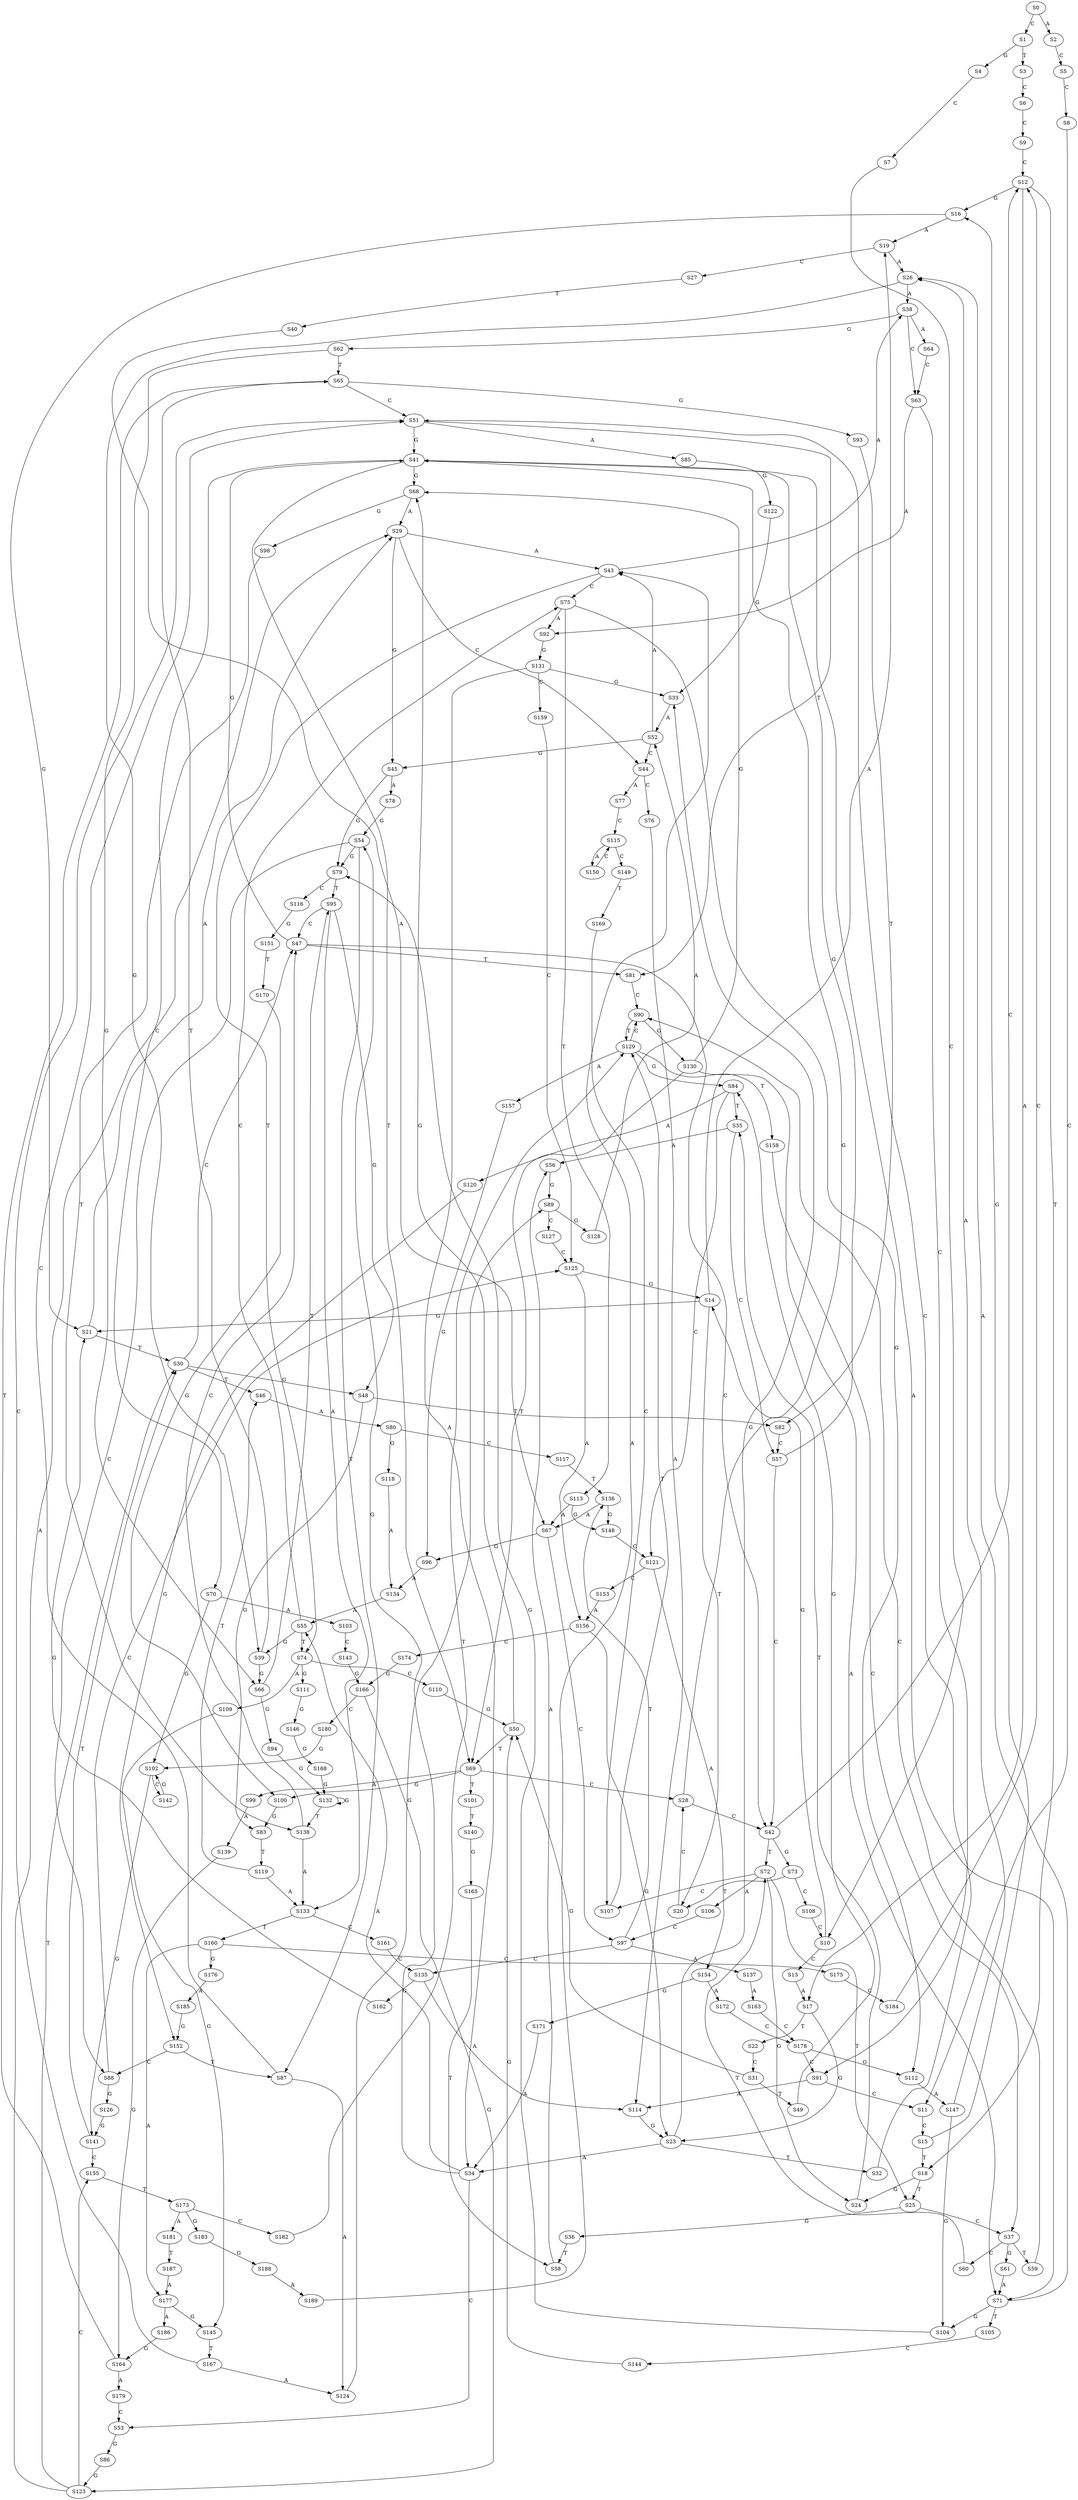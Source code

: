 strict digraph  {
	S0 -> S1 [ label = C ];
	S0 -> S2 [ label = A ];
	S1 -> S3 [ label = T ];
	S1 -> S4 [ label = G ];
	S2 -> S5 [ label = C ];
	S3 -> S6 [ label = C ];
	S4 -> S7 [ label = C ];
	S5 -> S8 [ label = C ];
	S6 -> S9 [ label = C ];
	S7 -> S10 [ label = C ];
	S8 -> S11 [ label = C ];
	S9 -> S12 [ label = C ];
	S10 -> S13 [ label = C ];
	S10 -> S14 [ label = G ];
	S11 -> S15 [ label = C ];
	S12 -> S16 [ label = G ];
	S12 -> S17 [ label = A ];
	S12 -> S18 [ label = T ];
	S13 -> S17 [ label = A ];
	S14 -> S19 [ label = A ];
	S14 -> S20 [ label = T ];
	S14 -> S21 [ label = G ];
	S15 -> S16 [ label = G ];
	S15 -> S18 [ label = T ];
	S16 -> S19 [ label = A ];
	S16 -> S21 [ label = G ];
	S17 -> S22 [ label = T ];
	S17 -> S23 [ label = G ];
	S18 -> S24 [ label = G ];
	S18 -> S25 [ label = T ];
	S19 -> S26 [ label = A ];
	S19 -> S27 [ label = C ];
	S20 -> S28 [ label = C ];
	S21 -> S29 [ label = A ];
	S21 -> S30 [ label = T ];
	S22 -> S31 [ label = C ];
	S23 -> S32 [ label = T ];
	S23 -> S33 [ label = G ];
	S23 -> S34 [ label = A ];
	S24 -> S35 [ label = T ];
	S25 -> S36 [ label = G ];
	S25 -> S37 [ label = C ];
	S26 -> S38 [ label = A ];
	S26 -> S39 [ label = G ];
	S27 -> S40 [ label = T ];
	S28 -> S41 [ label = G ];
	S28 -> S42 [ label = C ];
	S29 -> S43 [ label = A ];
	S29 -> S44 [ label = C ];
	S29 -> S45 [ label = G ];
	S30 -> S46 [ label = T ];
	S30 -> S47 [ label = C ];
	S30 -> S48 [ label = G ];
	S31 -> S49 [ label = T ];
	S31 -> S50 [ label = G ];
	S32 -> S51 [ label = C ];
	S33 -> S52 [ label = A ];
	S34 -> S53 [ label = C ];
	S34 -> S54 [ label = G ];
	S34 -> S55 [ label = A ];
	S35 -> S56 [ label = A ];
	S35 -> S57 [ label = C ];
	S36 -> S58 [ label = T ];
	S37 -> S59 [ label = T ];
	S37 -> S60 [ label = C ];
	S37 -> S61 [ label = G ];
	S38 -> S62 [ label = G ];
	S38 -> S63 [ label = C ];
	S38 -> S64 [ label = A ];
	S39 -> S65 [ label = T ];
	S39 -> S66 [ label = G ];
	S40 -> S67 [ label = A ];
	S41 -> S68 [ label = G ];
	S41 -> S69 [ label = T ];
	S41 -> S70 [ label = C ];
	S41 -> S71 [ label = A ];
	S42 -> S72 [ label = T ];
	S42 -> S12 [ label = C ];
	S42 -> S73 [ label = G ];
	S43 -> S74 [ label = T ];
	S43 -> S75 [ label = C ];
	S43 -> S38 [ label = A ];
	S44 -> S76 [ label = C ];
	S44 -> S77 [ label = A ];
	S45 -> S78 [ label = A ];
	S45 -> S79 [ label = G ];
	S46 -> S80 [ label = A ];
	S47 -> S42 [ label = C ];
	S47 -> S41 [ label = G ];
	S47 -> S81 [ label = T ];
	S48 -> S82 [ label = T ];
	S48 -> S83 [ label = G ];
	S49 -> S84 [ label = G ];
	S50 -> S68 [ label = G ];
	S50 -> S69 [ label = T ];
	S51 -> S81 [ label = T ];
	S51 -> S41 [ label = G ];
	S51 -> S85 [ label = A ];
	S52 -> S43 [ label = A ];
	S52 -> S44 [ label = C ];
	S52 -> S45 [ label = G ];
	S53 -> S86 [ label = G ];
	S54 -> S87 [ label = T ];
	S54 -> S88 [ label = C ];
	S54 -> S79 [ label = G ];
	S55 -> S74 [ label = T ];
	S55 -> S75 [ label = C ];
	S55 -> S39 [ label = G ];
	S56 -> S89 [ label = G ];
	S57 -> S41 [ label = G ];
	S57 -> S42 [ label = C ];
	S58 -> S56 [ label = A ];
	S59 -> S90 [ label = C ];
	S60 -> S72 [ label = T ];
	S61 -> S71 [ label = A ];
	S62 -> S65 [ label = T ];
	S62 -> S66 [ label = G ];
	S63 -> S91 [ label = C ];
	S63 -> S92 [ label = A ];
	S64 -> S63 [ label = C ];
	S65 -> S93 [ label = G ];
	S65 -> S51 [ label = C ];
	S66 -> S94 [ label = G ];
	S66 -> S95 [ label = T ];
	S67 -> S96 [ label = G ];
	S67 -> S97 [ label = C ];
	S68 -> S29 [ label = A ];
	S68 -> S98 [ label = G ];
	S69 -> S28 [ label = C ];
	S69 -> S99 [ label = A ];
	S69 -> S100 [ label = G ];
	S69 -> S101 [ label = T ];
	S70 -> S102 [ label = G ];
	S70 -> S103 [ label = A ];
	S71 -> S26 [ label = A ];
	S71 -> S104 [ label = G ];
	S71 -> S105 [ label = T ];
	S72 -> S106 [ label = A ];
	S72 -> S107 [ label = C ];
	S72 -> S25 [ label = T ];
	S72 -> S24 [ label = G ];
	S73 -> S108 [ label = C ];
	S73 -> S20 [ label = T ];
	S74 -> S109 [ label = A ];
	S74 -> S110 [ label = C ];
	S74 -> S111 [ label = G ];
	S75 -> S92 [ label = A ];
	S75 -> S112 [ label = G ];
	S75 -> S113 [ label = T ];
	S76 -> S114 [ label = A ];
	S77 -> S115 [ label = C ];
	S78 -> S54 [ label = G ];
	S79 -> S95 [ label = T ];
	S79 -> S116 [ label = C ];
	S80 -> S117 [ label = C ];
	S80 -> S118 [ label = G ];
	S81 -> S90 [ label = C ];
	S82 -> S57 [ label = C ];
	S83 -> S119 [ label = T ];
	S84 -> S120 [ label = A ];
	S84 -> S121 [ label = C ];
	S84 -> S35 [ label = T ];
	S85 -> S122 [ label = G ];
	S86 -> S123 [ label = G ];
	S87 -> S124 [ label = A ];
	S87 -> S51 [ label = C ];
	S88 -> S125 [ label = C ];
	S88 -> S126 [ label = G ];
	S89 -> S127 [ label = C ];
	S89 -> S128 [ label = G ];
	S90 -> S129 [ label = T ];
	S90 -> S130 [ label = G ];
	S91 -> S11 [ label = C ];
	S91 -> S114 [ label = A ];
	S92 -> S131 [ label = G ];
	S93 -> S82 [ label = T ];
	S94 -> S132 [ label = G ];
	S95 -> S48 [ label = G ];
	S95 -> S47 [ label = C ];
	S95 -> S133 [ label = A ];
	S96 -> S134 [ label = A ];
	S97 -> S135 [ label = C ];
	S97 -> S136 [ label = T ];
	S97 -> S137 [ label = A ];
	S98 -> S138 [ label = T ];
	S99 -> S139 [ label = A ];
	S100 -> S83 [ label = G ];
	S101 -> S140 [ label = T ];
	S102 -> S141 [ label = G ];
	S102 -> S142 [ label = C ];
	S103 -> S143 [ label = C ];
	S104 -> S79 [ label = G ];
	S105 -> S144 [ label = C ];
	S106 -> S97 [ label = C ];
	S107 -> S129 [ label = T ];
	S108 -> S10 [ label = C ];
	S109 -> S145 [ label = G ];
	S110 -> S50 [ label = G ];
	S111 -> S146 [ label = G ];
	S112 -> S147 [ label = A ];
	S113 -> S148 [ label = G ];
	S113 -> S67 [ label = A ];
	S114 -> S23 [ label = G ];
	S115 -> S149 [ label = C ];
	S115 -> S150 [ label = A ];
	S116 -> S151 [ label = G ];
	S117 -> S136 [ label = T ];
	S118 -> S134 [ label = A ];
	S119 -> S133 [ label = A ];
	S119 -> S46 [ label = T ];
	S120 -> S152 [ label = G ];
	S121 -> S153 [ label = C ];
	S121 -> S154 [ label = A ];
	S122 -> S33 [ label = G ];
	S123 -> S155 [ label = C ];
	S123 -> S29 [ label = A ];
	S123 -> S30 [ label = T ];
	S124 -> S89 [ label = G ];
	S125 -> S14 [ label = G ];
	S125 -> S156 [ label = A ];
	S126 -> S141 [ label = G ];
	S127 -> S125 [ label = C ];
	S128 -> S52 [ label = A ];
	S129 -> S84 [ label = G ];
	S129 -> S90 [ label = C ];
	S129 -> S157 [ label = A ];
	S129 -> S158 [ label = T ];
	S130 -> S71 [ label = A ];
	S130 -> S68 [ label = G ];
	S130 -> S69 [ label = T ];
	S131 -> S33 [ label = G ];
	S131 -> S159 [ label = C ];
	S131 -> S34 [ label = A ];
	S132 -> S138 [ label = T ];
	S132 -> S132 [ label = G ];
	S133 -> S160 [ label = T ];
	S133 -> S161 [ label = C ];
	S134 -> S55 [ label = A ];
	S135 -> S114 [ label = A ];
	S135 -> S162 [ label = G ];
	S136 -> S67 [ label = A ];
	S136 -> S148 [ label = G ];
	S137 -> S163 [ label = A ];
	S138 -> S133 [ label = A ];
	S138 -> S47 [ label = C ];
	S139 -> S164 [ label = G ];
	S140 -> S165 [ label = G ];
	S141 -> S155 [ label = C ];
	S141 -> S30 [ label = T ];
	S142 -> S102 [ label = G ];
	S143 -> S166 [ label = G ];
	S144 -> S50 [ label = G ];
	S145 -> S167 [ label = T ];
	S146 -> S168 [ label = G ];
	S147 -> S104 [ label = G ];
	S147 -> S26 [ label = A ];
	S148 -> S121 [ label = C ];
	S149 -> S169 [ label = T ];
	S150 -> S115 [ label = C ];
	S151 -> S170 [ label = T ];
	S152 -> S87 [ label = T ];
	S152 -> S88 [ label = C ];
	S153 -> S156 [ label = A ];
	S154 -> S171 [ label = G ];
	S154 -> S172 [ label = A ];
	S155 -> S173 [ label = T ];
	S156 -> S23 [ label = G ];
	S156 -> S174 [ label = C ];
	S157 -> S96 [ label = G ];
	S158 -> S37 [ label = C ];
	S159 -> S125 [ label = C ];
	S160 -> S175 [ label = C ];
	S160 -> S176 [ label = G ];
	S160 -> S177 [ label = A ];
	S161 -> S135 [ label = C ];
	S162 -> S21 [ label = G ];
	S163 -> S178 [ label = C ];
	S164 -> S179 [ label = A ];
	S164 -> S65 [ label = T ];
	S165 -> S58 [ label = T ];
	S166 -> S123 [ label = G ];
	S166 -> S180 [ label = C ];
	S167 -> S51 [ label = C ];
	S167 -> S124 [ label = A ];
	S168 -> S132 [ label = G ];
	S169 -> S107 [ label = C ];
	S170 -> S100 [ label = G ];
	S171 -> S34 [ label = A ];
	S172 -> S178 [ label = C ];
	S173 -> S181 [ label = A ];
	S173 -> S182 [ label = C ];
	S173 -> S183 [ label = G ];
	S174 -> S166 [ label = G ];
	S175 -> S184 [ label = C ];
	S176 -> S185 [ label = A ];
	S177 -> S145 [ label = G ];
	S177 -> S186 [ label = A ];
	S178 -> S91 [ label = C ];
	S178 -> S112 [ label = G ];
	S179 -> S53 [ label = C ];
	S180 -> S102 [ label = G ];
	S181 -> S187 [ label = T ];
	S182 -> S129 [ label = T ];
	S183 -> S188 [ label = G ];
	S184 -> S12 [ label = C ];
	S185 -> S152 [ label = G ];
	S186 -> S164 [ label = G ];
	S187 -> S177 [ label = A ];
	S188 -> S189 [ label = A ];
	S189 -> S43 [ label = A ];
}

